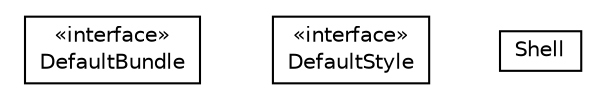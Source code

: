 #!/usr/local/bin/dot
#
# Class diagram 
# Generated by UMLGraph version 5.4 (http://www.umlgraph.org/)
#

digraph G {
	edge [fontname="Helvetica",fontsize=10,labelfontname="Helvetica",labelfontsize=10];
	node [fontname="Helvetica",fontsize=10,shape=plaintext];
	nodesep=0.25;
	ranksep=0.5;
	// hu.sch.kfc.client.ui.DefaultBundle
	c724 [label=<<table title="hu.sch.kfc.client.ui.DefaultBundle" border="0" cellborder="1" cellspacing="0" cellpadding="2" port="p" href="./DefaultBundle.html">
		<tr><td><table border="0" cellspacing="0" cellpadding="1">
<tr><td align="center" balign="center"> &#171;interface&#187; </td></tr>
<tr><td align="center" balign="center"> DefaultBundle </td></tr>
		</table></td></tr>
		</table>>, URL="./DefaultBundle.html", fontname="Helvetica", fontcolor="black", fontsize=10.0];
	// hu.sch.kfc.client.ui.DefaultStyle
	c725 [label=<<table title="hu.sch.kfc.client.ui.DefaultStyle" border="0" cellborder="1" cellspacing="0" cellpadding="2" port="p" href="./DefaultStyle.html">
		<tr><td><table border="0" cellspacing="0" cellpadding="1">
<tr><td align="center" balign="center"> &#171;interface&#187; </td></tr>
<tr><td align="center" balign="center"> DefaultStyle </td></tr>
		</table></td></tr>
		</table>>, URL="./DefaultStyle.html", fontname="Helvetica", fontcolor="black", fontsize=10.0];
	// hu.sch.kfc.client.ui.Shell
	c726 [label=<<table title="hu.sch.kfc.client.ui.Shell" border="0" cellborder="1" cellspacing="0" cellpadding="2" port="p" href="./Shell.html">
		<tr><td><table border="0" cellspacing="0" cellpadding="1">
<tr><td align="center" balign="center"> Shell </td></tr>
		</table></td></tr>
		</table>>, URL="./Shell.html", fontname="Helvetica", fontcolor="black", fontsize=10.0];
}

